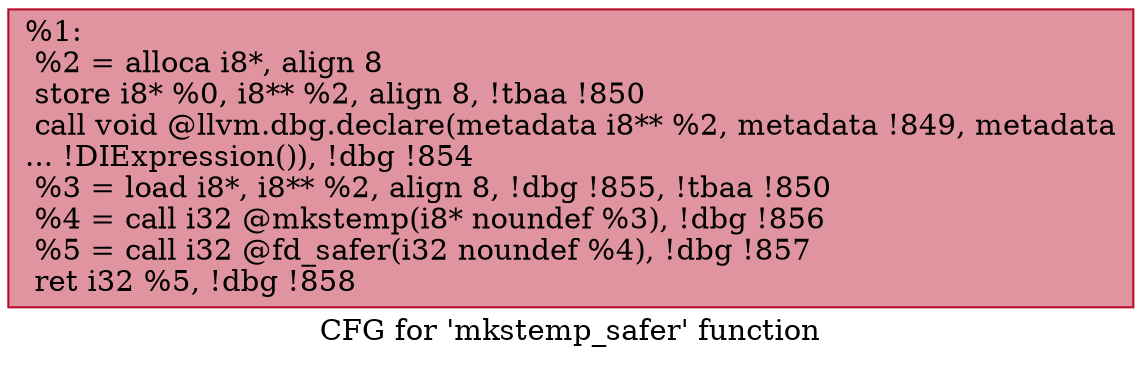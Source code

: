 digraph "CFG for 'mkstemp_safer' function" {
	label="CFG for 'mkstemp_safer' function";

	Node0x239cdb0 [shape=record,color="#b70d28ff", style=filled, fillcolor="#b70d2870",label="{%1:\l  %2 = alloca i8*, align 8\l  store i8* %0, i8** %2, align 8, !tbaa !850\l  call void @llvm.dbg.declare(metadata i8** %2, metadata !849, metadata\l... !DIExpression()), !dbg !854\l  %3 = load i8*, i8** %2, align 8, !dbg !855, !tbaa !850\l  %4 = call i32 @mkstemp(i8* noundef %3), !dbg !856\l  %5 = call i32 @fd_safer(i32 noundef %4), !dbg !857\l  ret i32 %5, !dbg !858\l}"];
}
